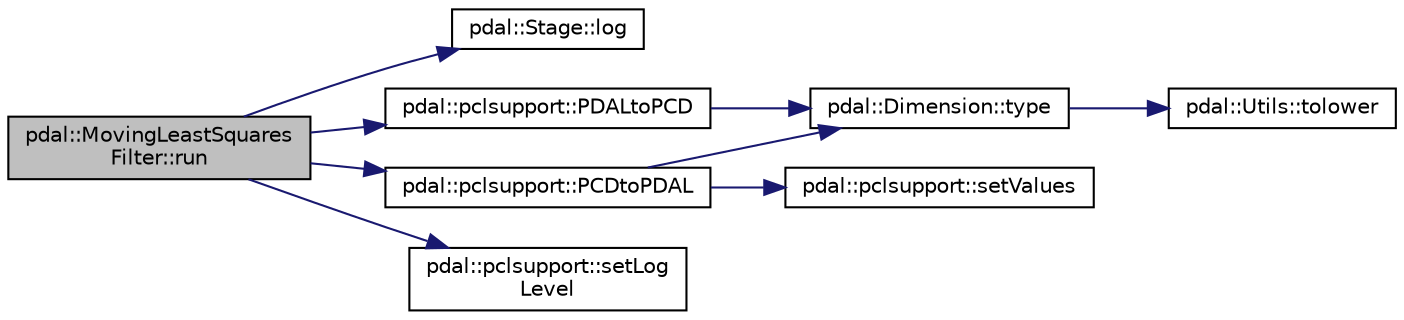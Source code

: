 digraph "pdal::MovingLeastSquaresFilter::run"
{
  edge [fontname="Helvetica",fontsize="10",labelfontname="Helvetica",labelfontsize="10"];
  node [fontname="Helvetica",fontsize="10",shape=record];
  rankdir="LR";
  Node1 [label="pdal::MovingLeastSquares\lFilter::run",height=0.2,width=0.4,color="black", fillcolor="grey75", style="filled", fontcolor="black"];
  Node1 -> Node2 [color="midnightblue",fontsize="10",style="solid",fontname="Helvetica"];
  Node2 [label="pdal::Stage::log",height=0.2,width=0.4,color="black", fillcolor="white", style="filled",URL="$classpdal_1_1Stage.html#ae8c29817e14d7cda53fdcbb23102d872"];
  Node1 -> Node3 [color="midnightblue",fontsize="10",style="solid",fontname="Helvetica"];
  Node3 [label="pdal::pclsupport::PCDtoPDAL",height=0.2,width=0.4,color="black", fillcolor="white", style="filled",URL="$namespacepdal_1_1pclsupport.html#a6b2c6f96f8219e030d2ec6c9c1ec2697",tooltip="Convert PCD point cloud to PDAL. "];
  Node3 -> Node4 [color="midnightblue",fontsize="10",style="solid",fontname="Helvetica"];
  Node4 [label="pdal::Dimension::type",height=0.2,width=0.4,color="black", fillcolor="white", style="filled",URL="$namespacepdal_1_1Dimension.html#a880d689fed54aa3ded6f88c9e058c5d2"];
  Node4 -> Node5 [color="midnightblue",fontsize="10",style="solid",fontname="Helvetica"];
  Node5 [label="pdal::Utils::tolower",height=0.2,width=0.4,color="black", fillcolor="white", style="filled",URL="$namespacepdal_1_1Utils.html#a5268937cf695835e55392f752dc02cb2"];
  Node3 -> Node6 [color="midnightblue",fontsize="10",style="solid",fontname="Helvetica"];
  Node6 [label="pdal::pclsupport::setValues",height=0.2,width=0.4,color="black", fillcolor="white", style="filled",URL="$namespacepdal_1_1pclsupport.html#ac4d3dbaf6ee1d662afe052d54b18a285"];
  Node1 -> Node7 [color="midnightblue",fontsize="10",style="solid",fontname="Helvetica"];
  Node7 [label="pdal::pclsupport::PDALtoPCD",height=0.2,width=0.4,color="black", fillcolor="white", style="filled",URL="$namespacepdal_1_1pclsupport.html#ade7f04ae01cc02b8a30eb4beb48f9d75",tooltip="Convert PDAL point cloud to PCD. "];
  Node7 -> Node4 [color="midnightblue",fontsize="10",style="solid",fontname="Helvetica"];
  Node1 -> Node8 [color="midnightblue",fontsize="10",style="solid",fontname="Helvetica"];
  Node8 [label="pdal::pclsupport::setLog\lLevel",height=0.2,width=0.4,color="black", fillcolor="white", style="filled",URL="$namespacepdal_1_1pclsupport.html#a039ae3953bfd61cab329479309c3c8ed"];
}
